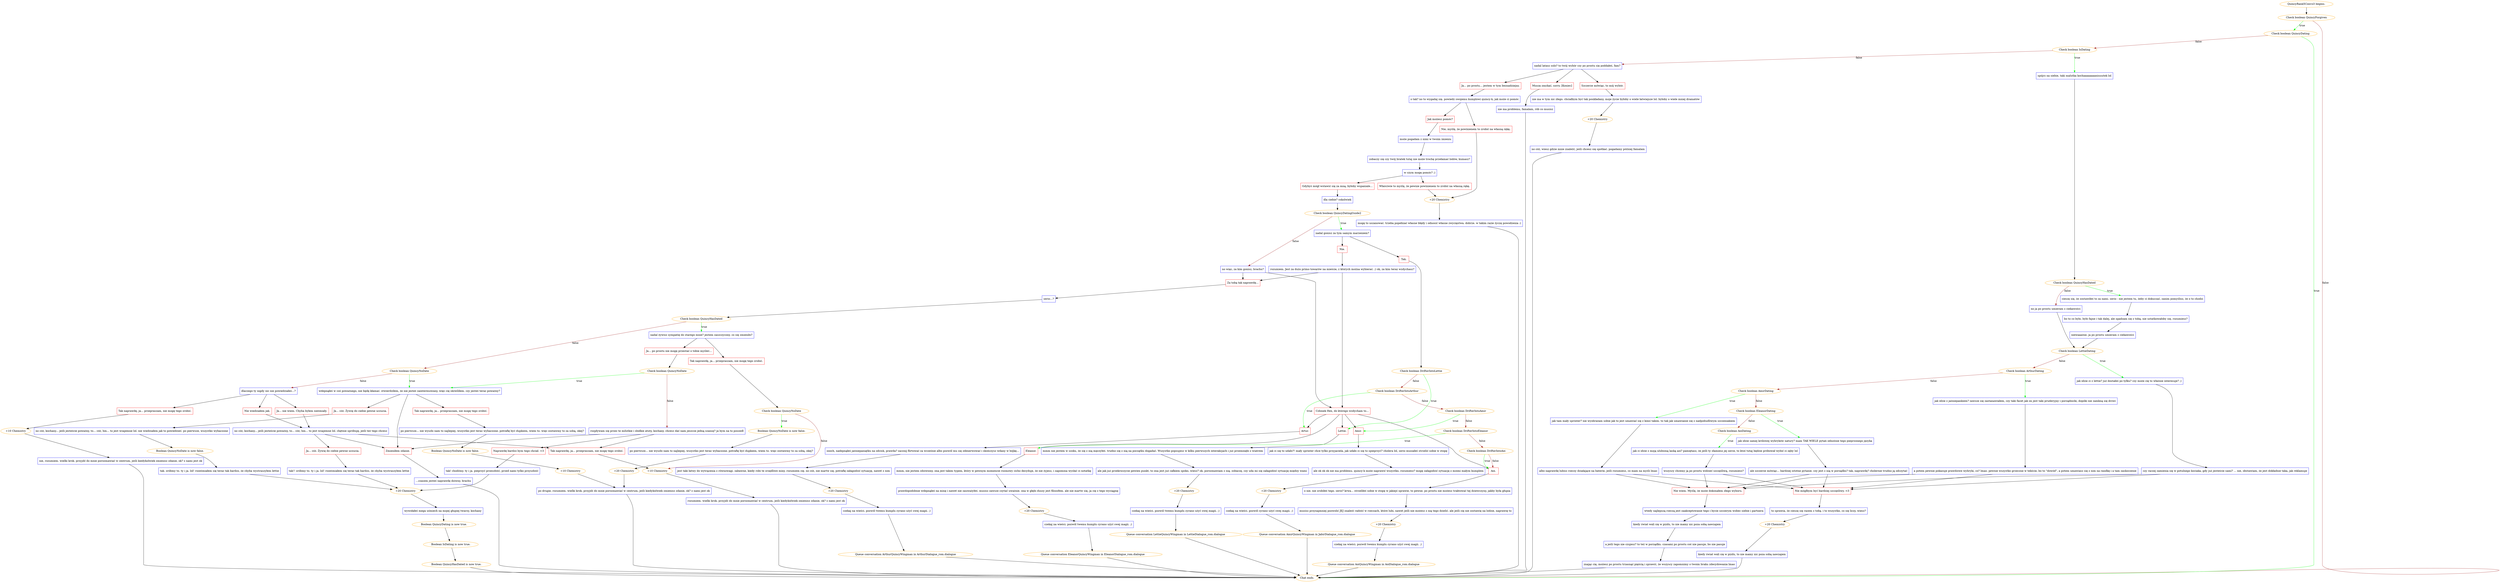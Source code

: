 digraph {
	"QuincyRank5Convo3 begins." [color=orange];
		"QuincyRank5Convo3 begins." -> j2951068974;
	j2951068974 [label="Check boolean QuincyForgiven",color=orange];
		j2951068974 -> j3209672370 [label=true,color=green];
		j2951068974 -> "Chat ends." [label=false,color=brown];
	j3209672370 [label="Check boolean QuincyDating",color=orange];
		j3209672370 -> "Chat ends." [label=true,color=green];
		j3209672370 -> j4264167688 [label=false,color=brown];
	"Chat ends." [color=orange];
	j4264167688 [label="Check boolean IsDating",color=orange];
		j4264167688 -> j3313058104 [label=true,color=green];
		j4264167688 -> j1358660831 [label=false,color=brown];
	j3313058104 [label="spójrz na siebie, taki malutka kochaaaaaaaaniuuutek lol",shape=box,color=blue];
		j3313058104 -> j112189153;
	j1358660831 [label="nadal latasz solo? to twój wybór czy po prostu się poddałeś, fam?",shape=box,color=blue];
		j1358660831 -> j3928505520;
		j1358660831 -> j985611375;
		j1358660831 -> j2982900072;
	j112189153 [label="Check boolean QuincyHasDated",color=orange];
		j112189153 -> j466977633 [label=true,color=green];
		j112189153 -> j1700999423 [label=false,color=brown];
	j3928505520 [label="Szczerze mówiąc, to mój wybór.",shape=box,color=red];
		j3928505520 -> j1364026822;
	j985611375 [label="Ja... po prostu... jestem w tym beznadziejny.",shape=box,color=red];
		j985611375 -> j2511146584;
	j2982900072 [label="Muszę zmykać, sorry. [Koniec]",shape=box,color=red];
		j2982900072 -> j2021427064;
	j466977633 [label="cieszę się, że zostawiłeś to za nami. serio - nie jestem tu, żeby ci dokuczać, zanim pomyślisz, że o to chodzi",shape=box,color=blue];
		j466977633 -> j2664776172;
	j1700999423 [label="no ja po prostu umieram z ciekawości",shape=box,color=blue];
		j1700999423 -> j1775695868;
	j1364026822 [label="nie ma w tym nic złego. chciałbym być tak poukładany, moje życie byłoby o wiele łatwiejsze lol. byłoby o wiele mniej dramatów",shape=box,color=blue];
		j1364026822 -> j362008120;
	j2511146584 [label="o tak? no to wygadaj się. powiedz swojemu kumplowi quincy-k, jak może ci pomóc",shape=box,color=blue];
		j2511146584 -> j2369770531;
		j2511146584 -> j3321533547;
	j2021427064 [label="nie ma problemu, famalam, rób co musisz",shape=box,color=blue];
		j2021427064 -> "Chat ends.";
	j2664776172 [label="bo to co było, było fajne i tak dalej, ale zgadzam się z tobą, nie ustatkowałoby się, rozumiesz?",shape=box,color=blue];
		j2664776172 -> j110764160;
	j1775695868 [label="Check boolean LettieDating",color=orange];
		j1775695868 -> j1575058811 [label=true,color=green];
		j1775695868 -> j3168842779 [label=false,color=brown];
	j362008120 [label="+20 Chemistry",color=orange];
		j362008120 -> j2595846409;
	j2369770531 [label="Jak możesz pomóc?",shape=box,color=red];
		j2369770531 -> j1153673236;
	j3321533547 [label="Nie, myślę, że powinienem to zrobić na własną rękę.",shape=box,color=red];
		j3321533547 -> j3696264512;
	j110764160 [label="niewaaażne. ja po prostu umieram z ciekawości",shape=box,color=blue];
		j110764160 -> j1775695868;
	j1575058811 [label="jak idzie ci z lettie? już dostałeś po tyłku? czy może cię to właśnie interesuje? ;)",shape=box,color=blue];
		j1575058811 -> j1883874903;
	j3168842779 [label="Check boolean ArthurDating",color=orange];
		j3168842779 -> j3758169887 [label=true,color=green];
		j3168842779 -> j3271929692 [label=false,color=brown];
	j2595846409 [label="no cóż, wiesz gdzie mnie znaleźć, jeśli chcesz się spotkać. pogadamy później famalam",shape=box,color=blue];
		j2595846409 -> "Chat ends.";
	j1153673236 [label="może pogadam z nimi w twoim imieniu",shape=box,color=blue];
		j1153673236 -> j2502108106;
	j3696264512 [label="+20 Chemistry",color=orange];
		j3696264512 -> j3814446314;
	j1883874903 [label="czy raczej zamienia się w potulnego kociaka, gdy już jesteście sami? ... nie, obstawiam, że jest dokładnie taka, jak reklamuje",shape=box,color=blue];
		j1883874903 -> j3735078991;
		j1883874903 -> j1782359514;
	j3758169887 [label="jak idzie z jaśniepankiem? zawsze się zastanawiałem, czy taki facet jak on jest taki pruderyjny i porządnicki, dopóki nie zamkną się drzwi",shape=box,color=blue];
		j3758169887 -> j306390840;
	j3271929692 [label="Check boolean AmirDating",color=orange];
		j3271929692 -> j1032163445 [label=true,color=green];
		j3271929692 -> j2641613073 [label=false,color=brown];
	j2502108106 [label="zobaczy się czy twój bratek tutaj nie może trochę przełamać lodów, kumasz?",shape=box,color=blue];
		j2502108106 -> j2298735157;
	j3814446314 [label="mogę to uszanować. trzeba popełniać własne błędy i odnosić własne zwycięstwa. dobrze. w takim razie życzę powodzenia :)",shape=box,color=blue];
		j3814446314 -> "Chat ends.";
	j3735078991 [label="Nie mógłbym być bardziej szczęśliwy. <3",shape=box,color=red];
		j3735078991 -> j2029446733;
	j1782359514 [label="Nie wiem. Myślę, że może dokonałem złego wyboru.",shape=box,color=red];
		j1782359514 -> j2552573575;
	j306390840 [label="a potem pewnie pokazuje prawdziwe wybryki, co? lmao. pewnie wszystko grzeczne w tekście, bo to \"dowód\", a potem umawiasz się z nim na randkę i a tam zaskoczenie",shape=box,color=blue];
		j306390840 -> j3735078991;
		j306390840 -> j1782359514;
	j1032163445 [label="jak tam mały sprinter? nie wyobrażam sobie jak to jest umawiać się z kimś takim. to tak jak umawianie się z nadpobudliwym szczeniakiem",shape=box,color=blue];
		j1032163445 -> j2437640962;
	j2641613073 [label="Check boolean EleanorDating",color=orange];
		j2641613073 -> j409702790 [label=true,color=green];
		j2641613073 -> j2260982675 [label=false,color=brown];
	j2298735157 [label="w czym mogę pomóc? ;)",shape=box,color=blue];
		j2298735157 -> j484577285;
		j2298735157 -> j3973595273;
	j2029446733 [label="to sprawia, że cieszę się razem z tobą. i to wszystko, co się liczy, wiesz?",shape=box,color=blue];
		j2029446733 -> j1788414227;
	j2552573575 [label="wtedy najlepszą rzeczą jest zaakceptowanie tego i bycie szczerym wobec siebie i partnera",shape=box,color=blue];
		j2552573575 -> j2208361945;
	j2437640962 [label="albo naprawdę lubisz rzeczy działające na baterie, jeśli rozumiesz, co mam na myśli lmao",shape=box,color=blue];
		j2437640962 -> j3735078991;
		j2437640962 -> j1782359514;
	j409702790 [label="jak idzie samej królowej wybryków natury? mam TAK WIELE pytań odnośnie tego pieprzonego języka",shape=box,color=blue];
		j409702790 -> j1152651908;
	j2260982675 [label="Check boolean AoiDating",color=orange];
		j2260982675 -> j361877858 [label=true,color=green];
	j484577285 [label="Gdybyś mógł wstawić się za mną, byłoby wspaniale...",shape=box,color=red];
		j484577285 -> j3087441238;
	j3973595273 [label="Właściwie to myślę, że pewnie powinienem to zrobić na własną rękę.",shape=box,color=red];
		j3973595273 -> j3696264512;
	j1788414227 [label="+20 Chemistry",color=orange];
		j1788414227 -> j2619460453;
	j2208361945 [label="kiedy świat wali się w pizdu, to nie mamy nic poza sobą nawzajem",shape=box,color=blue];
		j2208361945 -> j3759582657;
	j1152651908 [label="ale szczerze mówiąc... bardziej istotne pytanie. czy jest z nią w porządku? tak, naprawdę? cholernie trudno ją odczytać",shape=box,color=blue];
		j1152651908 -> j3735078991;
		j1152651908 -> j1782359514;
	j361877858 [label="jak ci idzie z moją ulubioną laską aoi? pamiętasz, że jeśli ty złamiesz jej serce, to ktoś tutaj będzie próbował wybić ci zęby lol",shape=box,color=blue];
		j361877858 -> j4030886517;
	j3087441238 [label="dla ciebie? cokolwiek",shape=box,color=blue];
		j3087441238 -> j2238688054;
	j2619460453 [label="kiedy świat wali się w pizdu, to nie mamy nic poza sobą nawzajem",shape=box,color=blue];
		j2619460453 -> "Chat ends.";
	j3759582657 [label="a jeśli tego nie czujesz? to też w porządku. czasami po prostu coś nie pasuje, bo nie pasuje",shape=box,color=blue];
		j3759582657 -> j1053459137;
	j4030886517 [label="wszyscy chcemy ją po prostu widzieć szczęśliwą, rozumiesz?",shape=box,color=blue];
		j4030886517 -> j3735078991;
		j4030886517 -> j1782359514;
	j2238688054 [label="Check boolean QuincyDatingGuide2",color=orange];
		j2238688054 -> j3591516350 [label=true,color=green];
		j2238688054 -> j2479707352 [label=false,color=brown];
	j1053459137 [label="znając cię, możesz po prostu trzasnąć pięścią i sprawić, że wszyscy zapomnimy o twoim braku zdecydowania lmao",shape=box,color=blue];
		j1053459137 -> "Chat ends.";
	j3591516350 [label="nadal gonisz za tym samym marzeniem?",shape=box,color=blue];
		j3591516350 -> j3100879543;
		j3591516350 -> j1343610583;
	j2479707352 [label="no więc, za kim gonisz, brachu?",shape=box,color=blue];
		j2479707352 -> j3750061774;
		j2479707352 -> j2152359907;
	j3100879543 [label="Nie.",shape=box,color=red];
		j3100879543 -> j1266397415;
	j1343610583 [label="Tak.",shape=box,color=red];
		j1343610583 -> j3198534615;
	j3750061774 [label="Członek Hex, do którego wzdycham to...",shape=box,color=red];
		j3750061774 -> j1533932352;
		j3750061774 -> j2015934312;
		j3750061774 -> j3192271465;
		j3750061774 -> j138986292;
		j3750061774 -> j1188241876;
	j2152359907 [label="Za tobą tak naprawdę...",shape=box,color=red];
		j2152359907 -> j1699935733;
	j1266397415 [label="rozumiem. Jest za dużo primo towarów na mieście, z których można wybierać. ;) ok, za kim teraz wzdychasz?",shape=box,color=blue];
		j1266397415 -> j3750061774;
		j1266397415 -> j2152359907;
	j3198534615 [label="Check boolean DrifterIntoLettie",color=orange];
		j3198534615 -> j1533932352 [label=true,color=green];
		j3198534615 -> j1481036599 [label=false,color=brown];
	j1533932352 [label="Lettie.",shape=box,color=red];
		j1533932352 -> j1674094645;
	j2015934312 [label="Artur.",shape=box,color=red];
		j2015934312 -> j4084356120;
	j3192271465 [label="Amir.",shape=box,color=red];
		j3192271465 -> j935608295;
	j138986292 [label="Eleanor.",shape=box,color=red];
		j138986292 -> j894720576;
	j1188241876 [label="Aoi.",shape=box,color=red];
		j1188241876 -> j827474630;
	j1699935733 [label="serio...?",shape=box,color=blue];
		j1699935733 -> j2521049982;
	j1481036599 [label="Check boolean DrifterIntoArthur",color=orange];
		j1481036599 -> j2015934312 [label=true,color=green];
		j1481036599 -> j2762540437 [label=false,color=brown];
	j1674094645 [label="mmm nie jestem w szoku, że się z nią męczyłeś. trudno się z nią na początku dogadać. Wszystko popsujesz w kilku pierwszych interakcjach i już przeminęło z wiatrem",shape=box,color=blue];
		j1674094645 -> j2343194889;
	j4084356120 [label="oooch, nadepnąłeś jaśniepaniątku na odcisk, prawda? zacznij flirtować za wcześnie albo pozwól mu się zdenerwować i skończysz wdany w bójkę...",shape=box,color=blue];
		j4084356120 -> j2231863879;
	j935608295 [label="jak ci się to udało?! mały sprinter chce tylko przyjaciela, jak udało ci się to spieprzyć? cholera lol, serio musiałeś strzelić sobie w stopę",shape=box,color=blue];
		j935608295 -> j1708916244;
	j894720576 [label="mmm, nie jestem zdziwiony. ona jest takim typem, który w pewnym momencie rozmowy cicho decyduje, że nie żyjesz, i zapomina wysłać ci notatkę",shape=box,color=blue];
		j894720576 -> j973675140;
	j827474630 [label="o nie. nie zrobiłeś tego. serio? krwa... strzeliłeś sobie w stopę w jakiejś sprawie, to pewne. po prostu nie możesz traktować tej dziewczyny, jakby była głupia",shape=box,color=blue];
		j827474630 -> j1595954558;
	j2521049982 [label="Check boolean QuincyHasDated",color=orange];
		j2521049982 -> j2512375653 [label=true,color=green];
		j2521049982 -> j931455432 [label=false,color=brown];
	j2762540437 [label="Check boolean DrifterIntoAmir",color=orange];
		j2762540437 -> j3192271465 [label=true,color=green];
		j2762540437 -> j18030657 [label=false,color=brown];
	j2343194889 [label="ale jak już przekroczycie pewien punkt, to ona jest już całkiem spoko, wiesz? ok. porozmawiam z nią. zobaczę, czy uda mi się załagodzić sytuację między wami",shape=box,color=blue];
		j2343194889 -> j933185110;
	j2231863879 [label="jest taki łatwy do wytrącenia z równowagi. zabawne, kiedy robi te zrzędliwe miny. rozumiem cię. no cóż, nie martw się. potrafię załagodzić sytuację, nawet z nim",shape=box,color=blue];
		j2231863879 -> j3841060880;
	j1708916244 [label="ale ok ok ok nie ma problemu. quincy-k może naprawić wszystko, rozumiesz? mogę załagodzić sytuację z moimi małym kumplem",shape=box,color=blue];
		j1708916244 -> j330265596;
	j973675140 [label="prawdopodobnie wdepnąłeś na minę i nawet nie zauważyłeś. musisz zawsze czytać uważnie. ona w głębi duszy jest filozofem. ale nie martw się, ja cię z tego wyciągnę",shape=box,color=blue];
		j973675140 -> j3260155056;
	j1595954558 [label="musisz przynajmniej pozwolić JEJ znaleźć radość w rzeczach, które lubi, nawet jeśli nie możesz z nią tego dzielić. ale jeśli cię nie zostawię na lodzie, naprawię to",shape=box,color=blue];
		j1595954558 -> j3525821750;
	j2512375653 [label="nadal żywisz sympatię do starego mnie? jestem zaszczycony. co się zmieniło?",shape=box,color=blue];
		j2512375653 -> j1595344639;
		j2512375653 -> j2485718506;
	j931455432 [label="Check boolean QuincyNoDate",color=orange];
		j931455432 -> j2291132373 [label=true,color=green];
		j931455432 -> j3509243563 [label=false,color=brown];
	j18030657 [label="Check boolean DrifterIntoEleanor",color=orange];
		j18030657 -> j138986292 [label=true,color=green];
		j18030657 -> j1008457125 [label=false,color=brown];
	j933185110 [label="+20 Chemistry",color=orange];
		j933185110 -> j2428625857;
	j3841060880 [label="+20 Chemistry",color=orange];
		j3841060880 -> j888839213;
	j330265596 [label="+20 Chemistry",color=orange];
		j330265596 -> j1562872792;
	j3260155056 [label="+20 Chemistry",color=orange];
		j3260155056 -> j1938502666;
	j3525821750 [label="+20 Chemistry",color=orange];
		j3525821750 -> j987629089;
	j1595344639 [label="Ja... po prostu nie mogę przestać o tobie myśleć...",shape=box,color=red];
		j1595344639 -> j459811191;
	j2485718506 [label="Tak naprawdę, ja... przepraszam, nie mogę tego zrobić.",shape=box,color=red];
		j2485718506 -> j1812051425;
	j2291132373 [label="wdepnąłeś w coś poważnego, nie będę kłamać. stwierdziłem, że nie jesteś zainteresowany, więc cię skreśliłem. czy jesteś teraz poważny?",shape=box,color=blue];
		j2291132373 -> j2903952125;
		j2291132373 -> j4126383059;
		j2291132373 -> j2616119158;
	j3509243563 [label="dlaczego ty nigdy nic nie powiedziałeś...?",shape=box,color=blue];
		j3509243563 -> j1292879743;
		j3509243563 -> j3407742223;
		j3509243563 -> j816384729;
	j1008457125 [label="Check boolean DrifterIntoAoi",color=orange];
		j1008457125 -> j1188241876 [label=true,color=green];
		j1008457125 -> j1188241876 [label=false,color=brown];
	j2428625857 [label="czekaj na wieści. pozwól twemu kumplu cyrano użyć swej magii. ;)",shape=box,color=blue];
		j2428625857 -> "Initiate conversation LettieQuincyWingman in LettieDialogue_rom.dialogue";
	j888839213 [label="czekaj na wieści. pozwól twemu kumplu cyrano użyć swej magii. ;)",shape=box,color=blue];
		j888839213 -> "Initiate conversation ArthurQuincyWingman in ArthurDialogue_rom.dialogue";
	j1562872792 [label="czekaj na wieści. pozwól cyrano użyć swej magii. ;)",shape=box,color=blue];
		j1562872792 -> "Initiate conversation AmirQuincyWingman in JabirDialogue_rom.dialogue";
	j1938502666 [label="czekaj na wieści. pozwól twemu kumplu cyrano użyć swej magii. ;)",shape=box,color=blue];
		j1938502666 -> "Initiate conversation EleanorQuincyWingman in EleanorDialogue_rom.dialogue";
	j987629089 [label="czekaj na wieści. pozwól twemu kumplu cyrano użyć swej magii. ;)",shape=box,color=blue];
		j987629089 -> "Initiate conversation AoiQuincyWingman in AoiDialogue_rom.dialogue";
	j459811191 [label="Check boolean QuincyNoDate",color=orange];
		j459811191 -> j2291132373 [label=true,color=green];
		j459811191 -> j854697116 [label=false,color=brown];
	j1812051425 [label="Check boolean QuincyNoDate",color=orange];
		j1812051425 -> j4153238598 [label=true,color=green];
		j1812051425 -> j443925020 [label=false,color=brown];
	j2903952125 [label="Ja... cóż. Żywię do ciebie pewne uczucia.",shape=box,color=red];
		j2903952125 -> j2888612370;
	j4126383059 [label="Tak naprawdę, ja... przepraszam, nie mogę tego zrobić.",shape=box,color=red];
		j4126383059 -> j722204477;
	j2616119158 [label="Zmieniłem zdanie.",shape=box,color=red];
		j2616119158 -> j3400058912;
	j1292879743 [label="Ja... nie wiem. Chyba byłem nieśmiały.",shape=box,color=red];
		j1292879743 -> j3913924777;
	j3407742223 [label="Nie wiedziałem jak.",shape=box,color=red];
		j3407742223 -> j3913924777;
	j816384729 [label="Tak naprawdę, ja... przepraszam, nie mogę tego zrobić.",shape=box,color=red];
		j816384729 -> j4046687327;
	"Initiate conversation LettieQuincyWingman in LettieDialogue_rom.dialogue" [label="Queue conversation LettieQuincyWingman in LettieDialogue_rom.dialogue",color=orange];
		"Initiate conversation LettieQuincyWingman in LettieDialogue_rom.dialogue" -> "Chat ends.";
	"Initiate conversation ArthurQuincyWingman in ArthurDialogue_rom.dialogue" [label="Queue conversation ArthurQuincyWingman in ArthurDialogue_rom.dialogue",color=orange];
		"Initiate conversation ArthurQuincyWingman in ArthurDialogue_rom.dialogue" -> "Chat ends.";
	"Initiate conversation AmirQuincyWingman in JabirDialogue_rom.dialogue" [label="Queue conversation AmirQuincyWingman in JabirDialogue_rom.dialogue",color=orange];
		"Initiate conversation AmirQuincyWingman in JabirDialogue_rom.dialogue" -> "Chat ends.";
	"Initiate conversation EleanorQuincyWingman in EleanorDialogue_rom.dialogue" [label="Queue conversation EleanorQuincyWingman in EleanorDialogue_rom.dialogue",color=orange];
		"Initiate conversation EleanorQuincyWingman in EleanorDialogue_rom.dialogue" -> "Chat ends.";
	"Initiate conversation AoiQuincyWingman in AoiDialogue_rom.dialogue" [label="Queue conversation AoiQuincyWingman in AoiDialogue_rom.dialogue",color=orange];
		"Initiate conversation AoiQuincyWingman in AoiDialogue_rom.dialogue" -> "Chat ends.";
	j854697116 [label="rozpływam się przez te milutkie i słodkie atuty, kochany. chcesz dać nam jeszcze jedną szansę? ja bym na to poszedł",shape=box,color=blue];
		j854697116 -> j3894090356;
		j854697116 -> j1042388829;
		j854697116 -> j2616119158;
	j4153238598 [label="Boolean QuincyNoDate is now false.",color=orange];
		j4153238598 -> j37389437;
	j443925020 [label="+10 Chemistry",color=orange];
		j443925020 -> j438117758;
	j2888612370 [label="no cóż, kochany... jeśli jesteście poważny, to... cóż, hm... to jest wzajemne lol. nie wiedziałem jak to powiedzieć. po pierwsze, wszystko wybaczone",shape=box,color=blue];
		j2888612370 -> j1908259305;
	j722204477 [label="po pierwsze... nie wyszło nam to najlepiej. wszystko jest teraz wybaczone. potrafię być dupkiem, wiem to. więc zostawmy to za sobą, okej?",shape=box,color=blue];
		j722204477 -> j1203773467;
	j3400058912 [label="...czasem jesteś naprawdę dziwny, brachu",shape=box,color=blue];
		j3400058912 -> "Chat ends.";
	j3913924777 [label="no cóż, kochany... jeśli jesteście poważny, to... cóż, hm... to jest wzajemne lol. chętnie spróbuję, jeśli też tego chcesz",shape=box,color=blue];
		j3913924777 -> j3660094616;
		j3913924777 -> j1042388829;
		j3913924777 -> j2616119158;
	j4046687327 [label="+10 Chemistry",color=orange];
		j4046687327 -> j3734296041;
	j3894090356 [label="Naprawdę bardzo bym tego chciał. <3",shape=box,color=red];
		j3894090356 -> j1931427786;
	j1042388829 [label="Tak naprawdę, ja... przepraszam, nie mogę tego zrobić.",shape=box,color=red];
		j1042388829 -> j443925020;
	j37389437 [label="po pierwsze... nie wyszło nam to najlepiej. wszystko jest teraz wybaczone. potrafię być dupkiem, wiem to. więc zostawmy to za sobą, okej?",shape=box,color=blue];
		j37389437 -> j1898326163;
	j438117758 [label="rozumiem. wielki krok. przyjdź do mnie porozmawiać w centrum, jeśli kiedykolwiek zmienisz zdanie, ok? z nami jest ok",shape=box,color=blue];
		j438117758 -> "Chat ends.";
	j1908259305 [label="Boolean QuincyNoDate is now false.",color=orange];
		j1908259305 -> j2676499541;
	j1203773467 [label="Boolean QuincyNoDate is now false.",color=orange];
		j1203773467 -> j4194980221;
	j3660094616 [label="Ja... cóż. Żywię do ciebie pewne uczucia.",shape=box,color=red];
		j3660094616 -> j2974846647;
	j3734296041 [label="nie, rozumiem. wielki krok. przyjdź do mnie porozmawiać w centrum, jeśli kiedykolwiek zmienisz zdanie, ok? z nami jest ok",shape=box,color=blue];
		j3734296041 -> "Chat ends.";
	j1931427786 [label="tak! chodźmy. ty i ja. pieprzyć przeszłość, przed nami tylko przyszłość",shape=box,color=blue];
		j1931427786 -> j1137424153;
	j1898326163 [label="+20 Chemistry",color=orange];
		j1898326163 -> j420706802;
	j2676499541 [label="tak. zróbmy to. ty i ja. lol! roześmiałem się teraz tak bardzo, że chyba wystraszyłem lettie",shape=box,color=blue];
		j2676499541 -> j1137424153;
	j4194980221 [label="+10 Chemistry",color=orange];
		j4194980221 -> j420706802;
	j2974846647 [label="tak!! zróbmy to. ty i ja. lol! roześmiałem się teraz tak bardzo, że chyba wystraszyłem lettie",shape=box,color=blue];
		j2974846647 -> j1137424153;
	j1137424153 [label="+20 Chemistry",color=orange];
		j1137424153 -> j1377013910;
	j420706802 [label="po drugie, rozumiem. wielki krok. przyjdź do mnie porozmawiać w centrum, jeśli kiedykolwiek zmienisz zdanie, ok? z nami jest ok",shape=box,color=blue];
		j420706802 -> "Chat ends.";
	j1377013910 [label="wywołałeś mega uśmiech na mojej głupiej twarzy, kochany",shape=box,color=blue];
		j1377013910 -> j505928050;
	j505928050 [label="Boolean QuincyDating is now true.",color=orange];
		j505928050 -> j2476452017;
	j2476452017 [label="Boolean IsDating is now true.",color=orange];
		j2476452017 -> j2730872079;
	j2730872079 [label="Boolean QuincyHasDated is now true.",color=orange];
		j2730872079 -> "Chat ends.";
}